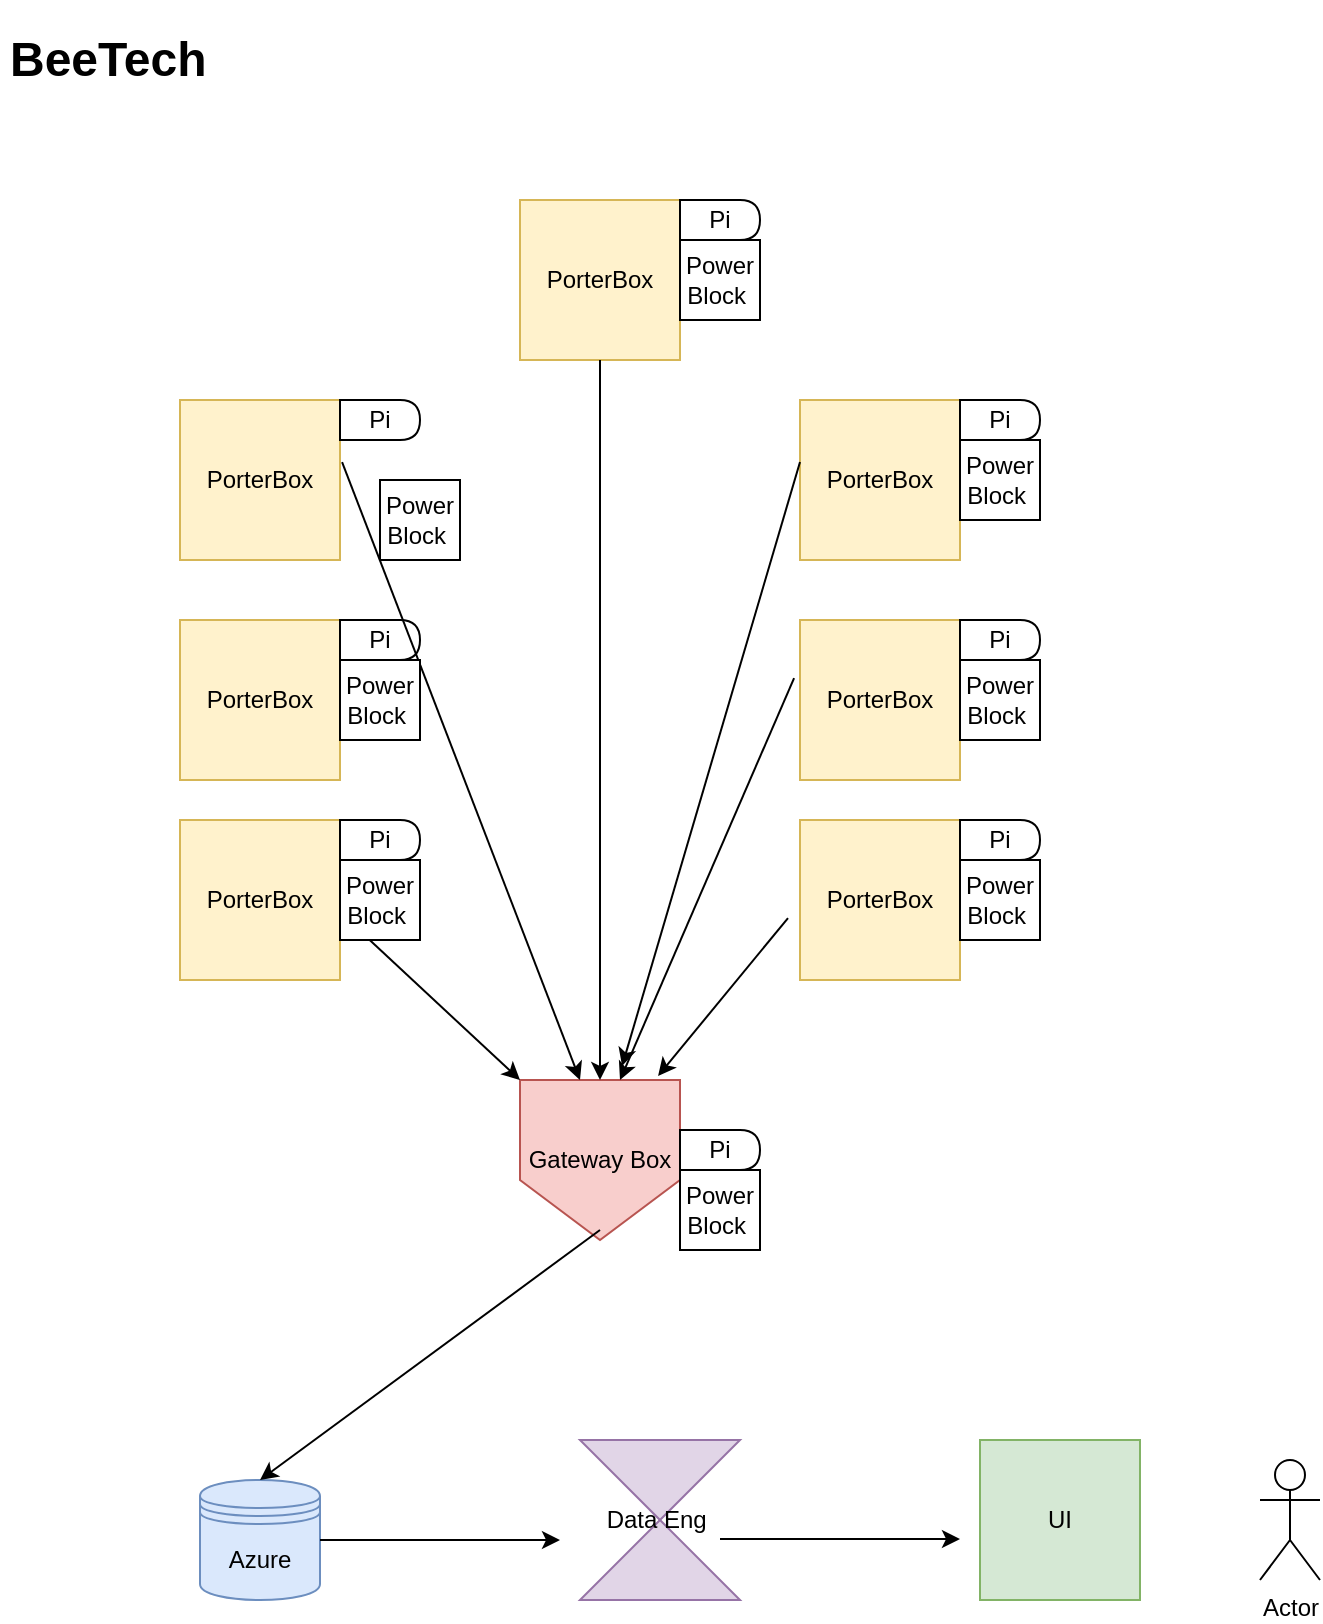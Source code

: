 <mxfile version="21.3.7" type="github">
  <diagram name="Page-1" id="OByR6--c_KJKLzTTlBDF">
    <mxGraphModel dx="1379" dy="788" grid="1" gridSize="10" guides="1" tooltips="1" connect="1" arrows="1" fold="1" page="1" pageScale="1" pageWidth="827" pageHeight="1169" math="0" shadow="0">
      <root>
        <mxCell id="0" />
        <mxCell id="1" parent="0" />
        <mxCell id="82vSFKg-HAJ_n_3Zw1BQ-1" value="PorterBox" style="whiteSpace=wrap;html=1;aspect=fixed;fillColor=#fff2cc;strokeColor=#d6b656;" vertex="1" parent="1">
          <mxGeometry x="330" y="120" width="80" height="80" as="geometry" />
        </mxCell>
        <mxCell id="82vSFKg-HAJ_n_3Zw1BQ-2" value="PorterBox" style="whiteSpace=wrap;html=1;aspect=fixed;fillColor=#fff2cc;strokeColor=#d6b656;" vertex="1" parent="1">
          <mxGeometry x="160" y="220" width="80" height="80" as="geometry" />
        </mxCell>
        <mxCell id="82vSFKg-HAJ_n_3Zw1BQ-3" value="PorterBox" style="whiteSpace=wrap;html=1;aspect=fixed;fillColor=#fff2cc;strokeColor=#d6b656;" vertex="1" parent="1">
          <mxGeometry x="160" y="330" width="80" height="80" as="geometry" />
        </mxCell>
        <mxCell id="82vSFKg-HAJ_n_3Zw1BQ-4" value="PorterBox" style="whiteSpace=wrap;html=1;aspect=fixed;fillColor=#fff2cc;strokeColor=#d6b656;" vertex="1" parent="1">
          <mxGeometry x="160" y="430" width="80" height="80" as="geometry" />
        </mxCell>
        <mxCell id="82vSFKg-HAJ_n_3Zw1BQ-5" value="PorterBox" style="whiteSpace=wrap;html=1;aspect=fixed;fillColor=#fff2cc;strokeColor=#d6b656;" vertex="1" parent="1">
          <mxGeometry x="470" y="220" width="80" height="80" as="geometry" />
        </mxCell>
        <mxCell id="82vSFKg-HAJ_n_3Zw1BQ-6" value="PorterBox" style="whiteSpace=wrap;html=1;aspect=fixed;fillColor=#fff2cc;strokeColor=#d6b656;" vertex="1" parent="1">
          <mxGeometry x="470" y="330" width="80" height="80" as="geometry" />
        </mxCell>
        <mxCell id="82vSFKg-HAJ_n_3Zw1BQ-7" value="PorterBox" style="whiteSpace=wrap;html=1;aspect=fixed;fillColor=#fff2cc;strokeColor=#d6b656;" vertex="1" parent="1">
          <mxGeometry x="470" y="430" width="80" height="80" as="geometry" />
        </mxCell>
        <mxCell id="82vSFKg-HAJ_n_3Zw1BQ-17" value="UI" style="whiteSpace=wrap;html=1;aspect=fixed;fillColor=#d5e8d4;strokeColor=#82b366;" vertex="1" parent="1">
          <mxGeometry x="560" y="740" width="80" height="80" as="geometry" />
        </mxCell>
        <mxCell id="82vSFKg-HAJ_n_3Zw1BQ-20" value="Pi" style="shape=delay;whiteSpace=wrap;html=1;" vertex="1" parent="1">
          <mxGeometry x="550" y="220" width="40" height="20" as="geometry" />
        </mxCell>
        <mxCell id="82vSFKg-HAJ_n_3Zw1BQ-21" value="Pi" style="shape=delay;whiteSpace=wrap;html=1;" vertex="1" parent="1">
          <mxGeometry x="550" y="330" width="40" height="20" as="geometry" />
        </mxCell>
        <mxCell id="82vSFKg-HAJ_n_3Zw1BQ-22" value="Pi" style="shape=delay;whiteSpace=wrap;html=1;" vertex="1" parent="1">
          <mxGeometry x="550" y="430" width="40" height="20" as="geometry" />
        </mxCell>
        <mxCell id="82vSFKg-HAJ_n_3Zw1BQ-24" value="Pi" style="shape=delay;whiteSpace=wrap;html=1;" vertex="1" parent="1">
          <mxGeometry x="240" y="220" width="40" height="20" as="geometry" />
        </mxCell>
        <mxCell id="82vSFKg-HAJ_n_3Zw1BQ-25" value="Pi" style="shape=delay;whiteSpace=wrap;html=1;" vertex="1" parent="1">
          <mxGeometry x="240" y="330" width="40" height="20" as="geometry" />
        </mxCell>
        <mxCell id="82vSFKg-HAJ_n_3Zw1BQ-26" value="Pi" style="shape=delay;whiteSpace=wrap;html=1;" vertex="1" parent="1">
          <mxGeometry x="240" y="430" width="40" height="20" as="geometry" />
        </mxCell>
        <mxCell id="82vSFKg-HAJ_n_3Zw1BQ-27" value="Data Eng&amp;nbsp;" style="shape=collate;whiteSpace=wrap;html=1;fillColor=#e1d5e7;strokeColor=#9673a6;" vertex="1" parent="1">
          <mxGeometry x="360" y="740" width="80" height="80" as="geometry" />
        </mxCell>
        <mxCell id="82vSFKg-HAJ_n_3Zw1BQ-29" value="Pi" style="shape=delay;whiteSpace=wrap;html=1;" vertex="1" parent="1">
          <mxGeometry x="410" y="120" width="40" height="20" as="geometry" />
        </mxCell>
        <mxCell id="82vSFKg-HAJ_n_3Zw1BQ-31" value="Azure" style="shape=datastore;whiteSpace=wrap;html=1;fillColor=#dae8fc;strokeColor=#6c8ebf;" vertex="1" parent="1">
          <mxGeometry x="170" y="760" width="60" height="60" as="geometry" />
        </mxCell>
        <mxCell id="82vSFKg-HAJ_n_3Zw1BQ-32" value="Gateway Box" style="shape=offPageConnector;whiteSpace=wrap;html=1;fillColor=#f8cecc;strokeColor=#b85450;" vertex="1" parent="1">
          <mxGeometry x="330" y="560" width="80" height="80" as="geometry" />
        </mxCell>
        <mxCell id="82vSFKg-HAJ_n_3Zw1BQ-33" value="" style="endArrow=classic;html=1;rounded=0;entryX=0.5;entryY=0;entryDx=0;entryDy=0;exitX=0.5;exitY=1;exitDx=0;exitDy=0;" edge="1" parent="1" source="82vSFKg-HAJ_n_3Zw1BQ-1" target="82vSFKg-HAJ_n_3Zw1BQ-32">
          <mxGeometry width="50" height="50" relative="1" as="geometry">
            <mxPoint x="350" y="460" as="sourcePoint" />
            <mxPoint x="400" y="410" as="targetPoint" />
          </mxGeometry>
        </mxCell>
        <mxCell id="82vSFKg-HAJ_n_3Zw1BQ-34" value="" style="endArrow=classic;html=1;rounded=0;exitX=1.013;exitY=0.388;exitDx=0;exitDy=0;exitPerimeter=0;" edge="1" parent="1" source="82vSFKg-HAJ_n_3Zw1BQ-2">
          <mxGeometry width="50" height="50" relative="1" as="geometry">
            <mxPoint x="230" y="260" as="sourcePoint" />
            <mxPoint x="360" y="560" as="targetPoint" />
          </mxGeometry>
        </mxCell>
        <mxCell id="82vSFKg-HAJ_n_3Zw1BQ-35" value="" style="endArrow=classic;html=1;rounded=0;exitX=1.038;exitY=0.613;exitDx=0;exitDy=0;exitPerimeter=0;" edge="1" parent="1" source="82vSFKg-HAJ_n_3Zw1BQ-4">
          <mxGeometry width="50" height="50" relative="1" as="geometry">
            <mxPoint x="200" y="260" as="sourcePoint" />
            <mxPoint x="330" y="560" as="targetPoint" />
          </mxGeometry>
        </mxCell>
        <mxCell id="82vSFKg-HAJ_n_3Zw1BQ-36" value="" style="endArrow=classic;html=1;rounded=0;exitX=-0.075;exitY=0.613;exitDx=0;exitDy=0;exitPerimeter=0;entryX=0.863;entryY=-0.025;entryDx=0;entryDy=0;entryPerimeter=0;" edge="1" parent="1" source="82vSFKg-HAJ_n_3Zw1BQ-7" target="82vSFKg-HAJ_n_3Zw1BQ-32">
          <mxGeometry width="50" height="50" relative="1" as="geometry">
            <mxPoint x="330" y="479" as="sourcePoint" />
            <mxPoint x="417" y="560" as="targetPoint" />
          </mxGeometry>
        </mxCell>
        <mxCell id="82vSFKg-HAJ_n_3Zw1BQ-37" value="" style="endArrow=classic;html=1;rounded=0;exitX=-0.037;exitY=0.363;exitDx=0;exitDy=0;exitPerimeter=0;entryX=0.863;entryY=-0.025;entryDx=0;entryDy=0;entryPerimeter=0;" edge="1" parent="1" source="82vSFKg-HAJ_n_3Zw1BQ-6">
          <mxGeometry width="50" height="50" relative="1" as="geometry">
            <mxPoint x="445" y="481" as="sourcePoint" />
            <mxPoint x="380" y="560" as="targetPoint" />
          </mxGeometry>
        </mxCell>
        <mxCell id="82vSFKg-HAJ_n_3Zw1BQ-38" value="" style="endArrow=classic;html=1;rounded=0;exitX=-0.075;exitY=0.613;exitDx=0;exitDy=0;exitPerimeter=0;entryX=0.638;entryY=-0.087;entryDx=0;entryDy=0;entryPerimeter=0;" edge="1" parent="1" target="82vSFKg-HAJ_n_3Zw1BQ-32">
          <mxGeometry width="50" height="50" relative="1" as="geometry">
            <mxPoint x="470" y="251" as="sourcePoint" />
            <mxPoint x="405" y="330" as="targetPoint" />
          </mxGeometry>
        </mxCell>
        <mxCell id="82vSFKg-HAJ_n_3Zw1BQ-39" value="" style="endArrow=classic;html=1;rounded=0;entryX=0.5;entryY=0;entryDx=0;entryDy=0;" edge="1" parent="1" target="82vSFKg-HAJ_n_3Zw1BQ-31">
          <mxGeometry width="50" height="50" relative="1" as="geometry">
            <mxPoint x="370" y="635" as="sourcePoint" />
            <mxPoint x="420" y="585" as="targetPoint" />
          </mxGeometry>
        </mxCell>
        <mxCell id="82vSFKg-HAJ_n_3Zw1BQ-40" value="" style="endArrow=classic;html=1;rounded=0;exitX=1;exitY=0.5;exitDx=0;exitDy=0;" edge="1" parent="1" source="82vSFKg-HAJ_n_3Zw1BQ-31">
          <mxGeometry width="50" height="50" relative="1" as="geometry">
            <mxPoint x="240" y="790" as="sourcePoint" />
            <mxPoint x="350" y="790" as="targetPoint" />
          </mxGeometry>
        </mxCell>
        <mxCell id="82vSFKg-HAJ_n_3Zw1BQ-41" value="" style="endArrow=classic;html=1;rounded=0;exitX=1;exitY=0.5;exitDx=0;exitDy=0;" edge="1" parent="1">
          <mxGeometry width="50" height="50" relative="1" as="geometry">
            <mxPoint x="430" y="789.5" as="sourcePoint" />
            <mxPoint x="550" y="789.5" as="targetPoint" />
          </mxGeometry>
        </mxCell>
        <mxCell id="82vSFKg-HAJ_n_3Zw1BQ-42" value="Pi" style="shape=delay;whiteSpace=wrap;html=1;" vertex="1" parent="1">
          <mxGeometry x="410" y="585" width="40" height="20" as="geometry" />
        </mxCell>
        <mxCell id="82vSFKg-HAJ_n_3Zw1BQ-46" value="Actor" style="shape=umlActor;verticalLabelPosition=bottom;verticalAlign=top;html=1;outlineConnect=0;" vertex="1" parent="1">
          <mxGeometry x="700" y="750" width="30" height="60" as="geometry" />
        </mxCell>
        <mxCell id="82vSFKg-HAJ_n_3Zw1BQ-47" value="&lt;h1&gt;BeeTech&amp;nbsp;&lt;/h1&gt;" style="text;html=1;strokeColor=none;fillColor=none;spacing=5;spacingTop=-20;whiteSpace=wrap;overflow=hidden;rounded=0;" vertex="1" parent="1">
          <mxGeometry x="70" y="30" width="190" height="120" as="geometry" />
        </mxCell>
        <mxCell id="82vSFKg-HAJ_n_3Zw1BQ-50" value="Power Block&amp;nbsp;" style="whiteSpace=wrap;html=1;aspect=fixed;" vertex="1" parent="1">
          <mxGeometry x="550" y="240" width="40" height="40" as="geometry" />
        </mxCell>
        <mxCell id="82vSFKg-HAJ_n_3Zw1BQ-52" value="Power Block&amp;nbsp;" style="whiteSpace=wrap;html=1;aspect=fixed;" vertex="1" parent="1">
          <mxGeometry x="550" y="350" width="40" height="40" as="geometry" />
        </mxCell>
        <mxCell id="82vSFKg-HAJ_n_3Zw1BQ-53" value="Power Block&amp;nbsp;" style="whiteSpace=wrap;html=1;aspect=fixed;" vertex="1" parent="1">
          <mxGeometry x="550" y="450" width="40" height="40" as="geometry" />
        </mxCell>
        <mxCell id="82vSFKg-HAJ_n_3Zw1BQ-54" value="Power Block&amp;nbsp;" style="whiteSpace=wrap;html=1;aspect=fixed;" vertex="1" parent="1">
          <mxGeometry x="240" y="450" width="40" height="40" as="geometry" />
        </mxCell>
        <mxCell id="82vSFKg-HAJ_n_3Zw1BQ-55" value="Power Block&amp;nbsp;" style="whiteSpace=wrap;html=1;aspect=fixed;" vertex="1" parent="1">
          <mxGeometry x="240" y="350" width="40" height="40" as="geometry" />
        </mxCell>
        <mxCell id="82vSFKg-HAJ_n_3Zw1BQ-56" value="Power Block&amp;nbsp;" style="whiteSpace=wrap;html=1;aspect=fixed;" vertex="1" parent="1">
          <mxGeometry x="410" y="605" width="40" height="40" as="geometry" />
        </mxCell>
        <mxCell id="82vSFKg-HAJ_n_3Zw1BQ-57" value="Power Block&amp;nbsp;" style="whiteSpace=wrap;html=1;aspect=fixed;" vertex="1" parent="1">
          <mxGeometry x="410" y="140" width="40" height="40" as="geometry" />
        </mxCell>
        <mxCell id="82vSFKg-HAJ_n_3Zw1BQ-58" value="Power Block&amp;nbsp;" style="whiteSpace=wrap;html=1;aspect=fixed;" vertex="1" parent="1">
          <mxGeometry x="260" y="260" width="40" height="40" as="geometry" />
        </mxCell>
      </root>
    </mxGraphModel>
  </diagram>
</mxfile>
